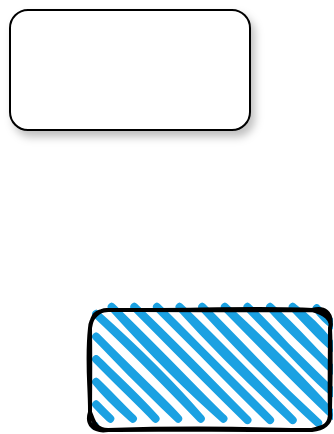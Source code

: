 <mxfile version="14.4.8" type="github">
  <diagram id="HPckdB6PsjhSQE3_bQrE" name="Page-1">
    <mxGraphModel dx="569" dy="388" grid="1" gridSize="10" guides="1" tooltips="1" connect="1" arrows="1" fold="1" page="1" pageScale="1" pageWidth="850" pageHeight="1100" math="0" shadow="0">
      <root>
        <mxCell id="0" />
        <mxCell id="1" parent="0" />
        <mxCell id="J6dUazRAYJW1Feuq-iQ--1" value="" style="rounded=1;whiteSpace=wrap;html=1;shadow=1;" vertex="1" parent="1">
          <mxGeometry x="170" y="100" width="120" height="60" as="geometry" />
        </mxCell>
        <mxCell id="J6dUazRAYJW1Feuq-iQ--2" value="" style="rounded=1;whiteSpace=wrap;html=1;strokeWidth=2;fillWeight=4;hachureGap=8;hachureAngle=45;fillColor=#1ba1e2;sketch=1;shadow=0;" vertex="1" parent="1">
          <mxGeometry x="210" y="250" width="120" height="60" as="geometry" />
        </mxCell>
      </root>
    </mxGraphModel>
  </diagram>
</mxfile>
